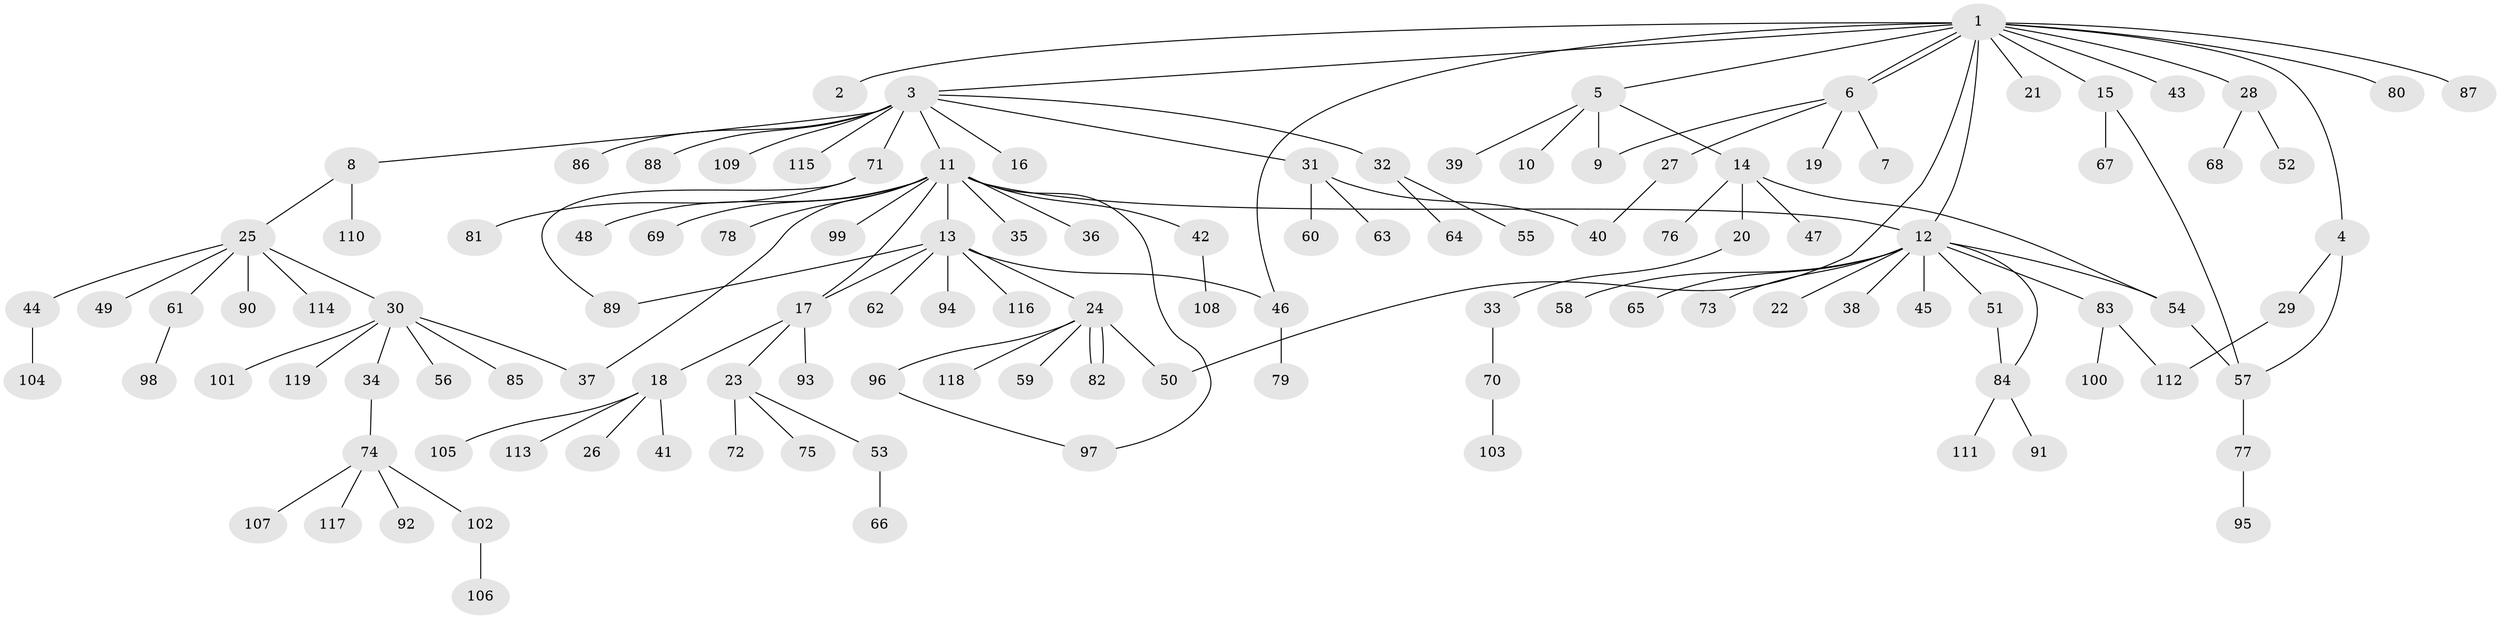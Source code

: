 // Generated by graph-tools (version 1.1) at 2025/01/03/09/25 03:01:47]
// undirected, 119 vertices, 134 edges
graph export_dot {
graph [start="1"]
  node [color=gray90,style=filled];
  1;
  2;
  3;
  4;
  5;
  6;
  7;
  8;
  9;
  10;
  11;
  12;
  13;
  14;
  15;
  16;
  17;
  18;
  19;
  20;
  21;
  22;
  23;
  24;
  25;
  26;
  27;
  28;
  29;
  30;
  31;
  32;
  33;
  34;
  35;
  36;
  37;
  38;
  39;
  40;
  41;
  42;
  43;
  44;
  45;
  46;
  47;
  48;
  49;
  50;
  51;
  52;
  53;
  54;
  55;
  56;
  57;
  58;
  59;
  60;
  61;
  62;
  63;
  64;
  65;
  66;
  67;
  68;
  69;
  70;
  71;
  72;
  73;
  74;
  75;
  76;
  77;
  78;
  79;
  80;
  81;
  82;
  83;
  84;
  85;
  86;
  87;
  88;
  89;
  90;
  91;
  92;
  93;
  94;
  95;
  96;
  97;
  98;
  99;
  100;
  101;
  102;
  103;
  104;
  105;
  106;
  107;
  108;
  109;
  110;
  111;
  112;
  113;
  114;
  115;
  116;
  117;
  118;
  119;
  1 -- 2;
  1 -- 3;
  1 -- 4;
  1 -- 5;
  1 -- 6;
  1 -- 6;
  1 -- 12;
  1 -- 15;
  1 -- 21;
  1 -- 28;
  1 -- 43;
  1 -- 46;
  1 -- 50;
  1 -- 80;
  1 -- 87;
  3 -- 8;
  3 -- 11;
  3 -- 16;
  3 -- 31;
  3 -- 32;
  3 -- 71;
  3 -- 86;
  3 -- 88;
  3 -- 109;
  3 -- 115;
  4 -- 29;
  4 -- 57;
  5 -- 9;
  5 -- 10;
  5 -- 14;
  5 -- 39;
  6 -- 7;
  6 -- 9;
  6 -- 19;
  6 -- 27;
  8 -- 25;
  8 -- 110;
  11 -- 12;
  11 -- 13;
  11 -- 17;
  11 -- 35;
  11 -- 36;
  11 -- 37;
  11 -- 42;
  11 -- 48;
  11 -- 69;
  11 -- 78;
  11 -- 97;
  11 -- 99;
  12 -- 22;
  12 -- 38;
  12 -- 45;
  12 -- 51;
  12 -- 54;
  12 -- 58;
  12 -- 65;
  12 -- 73;
  12 -- 83;
  12 -- 84;
  13 -- 17;
  13 -- 24;
  13 -- 46;
  13 -- 62;
  13 -- 89;
  13 -- 94;
  13 -- 116;
  14 -- 20;
  14 -- 47;
  14 -- 54;
  14 -- 76;
  15 -- 57;
  15 -- 67;
  17 -- 18;
  17 -- 23;
  17 -- 93;
  18 -- 26;
  18 -- 41;
  18 -- 105;
  18 -- 113;
  20 -- 33;
  23 -- 53;
  23 -- 72;
  23 -- 75;
  24 -- 50;
  24 -- 59;
  24 -- 82;
  24 -- 82;
  24 -- 96;
  24 -- 118;
  25 -- 30;
  25 -- 44;
  25 -- 49;
  25 -- 61;
  25 -- 90;
  25 -- 114;
  27 -- 40;
  28 -- 52;
  28 -- 68;
  29 -- 112;
  30 -- 34;
  30 -- 37;
  30 -- 56;
  30 -- 85;
  30 -- 101;
  30 -- 119;
  31 -- 40;
  31 -- 60;
  31 -- 63;
  32 -- 55;
  32 -- 64;
  33 -- 70;
  34 -- 74;
  42 -- 108;
  44 -- 104;
  46 -- 79;
  51 -- 84;
  53 -- 66;
  54 -- 57;
  57 -- 77;
  61 -- 98;
  70 -- 103;
  71 -- 81;
  71 -- 89;
  74 -- 92;
  74 -- 102;
  74 -- 107;
  74 -- 117;
  77 -- 95;
  83 -- 100;
  83 -- 112;
  84 -- 91;
  84 -- 111;
  96 -- 97;
  102 -- 106;
}
